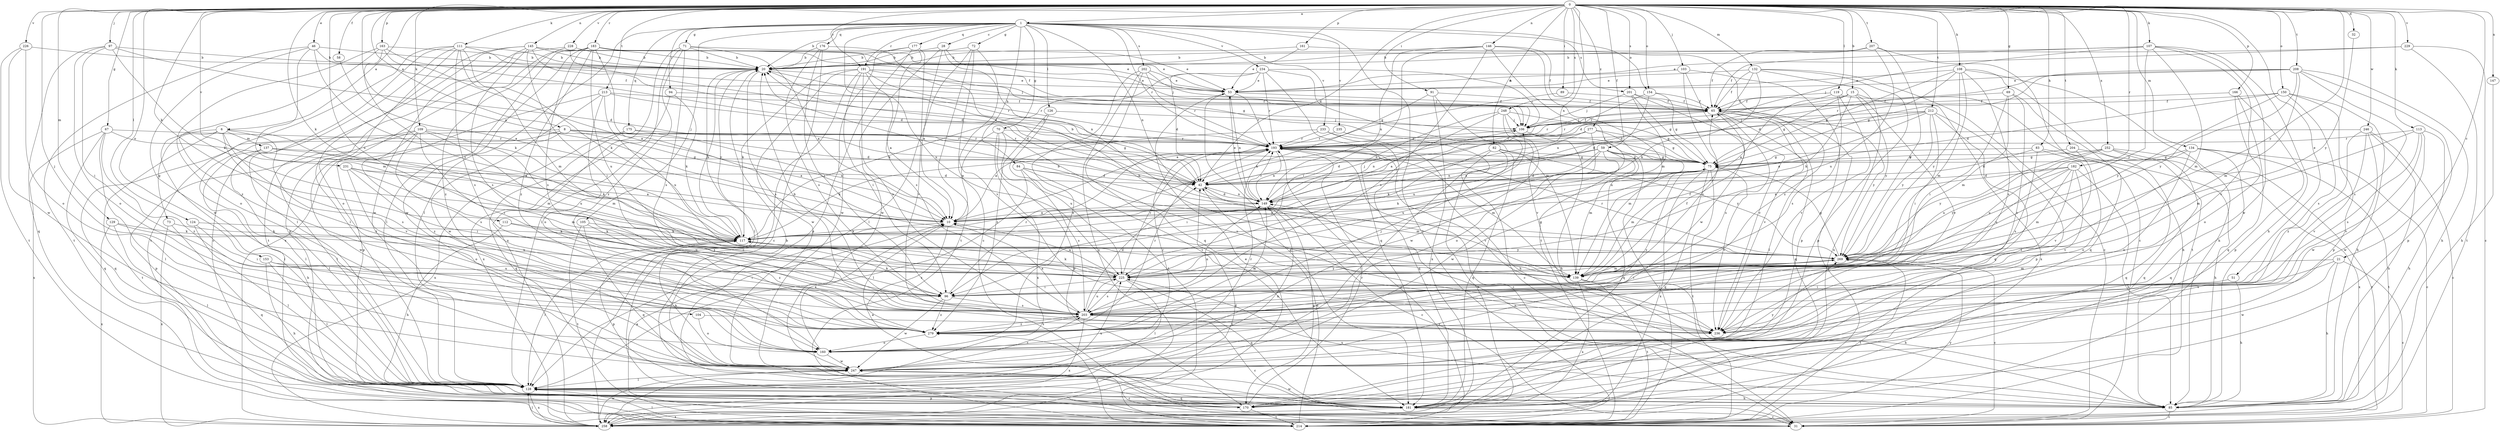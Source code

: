 strict digraph  {
0;
1;
6;
8;
10;
15;
20;
21;
28;
31;
32;
42;
46;
51;
53;
58;
59;
65;
67;
69;
70;
71;
72;
73;
75;
82;
83;
84;
85;
89;
91;
94;
96;
97;
103;
104;
105;
106;
107;
108;
109;
111;
112;
113;
117;
119;
124;
126;
128;
129;
132;
134;
137;
139;
145;
146;
147;
149;
150;
153;
154;
160;
161;
163;
166;
170;
175;
176;
177;
181;
182;
183;
191;
193;
201;
202;
203;
204;
207;
208;
212;
213;
214;
225;
226;
228;
229;
231;
233;
234;
235;
236;
246;
247;
248;
252;
258;
269;
277;
279;
0 -> 1  [label=a];
0 -> 6  [label=a];
0 -> 8  [label=a];
0 -> 10  [label=a];
0 -> 15  [label=b];
0 -> 21  [label=c];
0 -> 32  [label=d];
0 -> 42  [label=d];
0 -> 46  [label=e];
0 -> 51  [label=e];
0 -> 58  [label=f];
0 -> 59  [label=f];
0 -> 67  [label=g];
0 -> 69  [label=g];
0 -> 82  [label=h];
0 -> 83  [label=h];
0 -> 89  [label=i];
0 -> 91  [label=i];
0 -> 97  [label=j];
0 -> 103  [label=j];
0 -> 104  [label=j];
0 -> 107  [label=k];
0 -> 108  [label=k];
0 -> 109  [label=k];
0 -> 111  [label=k];
0 -> 112  [label=k];
0 -> 113  [label=k];
0 -> 117  [label=k];
0 -> 119  [label=l];
0 -> 124  [label=l];
0 -> 129  [label=m];
0 -> 132  [label=m];
0 -> 134  [label=m];
0 -> 145  [label=n];
0 -> 146  [label=n];
0 -> 147  [label=n];
0 -> 149  [label=n];
0 -> 150  [label=o];
0 -> 153  [label=o];
0 -> 154  [label=o];
0 -> 161  [label=p];
0 -> 163  [label=p];
0 -> 166  [label=p];
0 -> 182  [label=r];
0 -> 183  [label=r];
0 -> 191  [label=r];
0 -> 201  [label=s];
0 -> 204  [label=t];
0 -> 207  [label=t];
0 -> 208  [label=t];
0 -> 212  [label=t];
0 -> 213  [label=t];
0 -> 225  [label=u];
0 -> 226  [label=v];
0 -> 228  [label=v];
0 -> 229  [label=v];
0 -> 231  [label=v];
0 -> 246  [label=w];
0 -> 248  [label=x];
0 -> 252  [label=x];
0 -> 269  [label=y];
0 -> 277  [label=z];
1 -> 20  [label=b];
1 -> 28  [label=c];
1 -> 70  [label=g];
1 -> 71  [label=g];
1 -> 72  [label=g];
1 -> 84  [label=h];
1 -> 94  [label=i];
1 -> 105  [label=j];
1 -> 126  [label=l];
1 -> 128  [label=l];
1 -> 149  [label=n];
1 -> 154  [label=o];
1 -> 175  [label=q];
1 -> 176  [label=q];
1 -> 177  [label=q];
1 -> 191  [label=r];
1 -> 193  [label=r];
1 -> 201  [label=s];
1 -> 202  [label=s];
1 -> 214  [label=t];
1 -> 225  [label=u];
1 -> 233  [label=v];
1 -> 234  [label=v];
1 -> 235  [label=v];
6 -> 73  [label=g];
6 -> 128  [label=l];
6 -> 137  [label=m];
6 -> 139  [label=m];
6 -> 203  [label=s];
6 -> 214  [label=t];
6 -> 236  [label=v];
6 -> 279  [label=z];
8 -> 10  [label=a];
8 -> 42  [label=d];
8 -> 75  [label=g];
8 -> 128  [label=l];
8 -> 181  [label=q];
8 -> 193  [label=r];
8 -> 247  [label=w];
10 -> 117  [label=k];
10 -> 279  [label=z];
15 -> 42  [label=d];
15 -> 65  [label=f];
15 -> 75  [label=g];
15 -> 117  [label=k];
15 -> 236  [label=v];
15 -> 258  [label=x];
15 -> 269  [label=y];
20 -> 53  [label=e];
20 -> 128  [label=l];
20 -> 193  [label=r];
20 -> 203  [label=s];
20 -> 258  [label=x];
21 -> 31  [label=c];
21 -> 85  [label=h];
21 -> 139  [label=m];
21 -> 203  [label=s];
21 -> 247  [label=w];
28 -> 10  [label=a];
28 -> 20  [label=b];
28 -> 106  [label=j];
28 -> 149  [label=n];
28 -> 247  [label=w];
32 -> 269  [label=y];
42 -> 20  [label=b];
42 -> 139  [label=m];
42 -> 149  [label=n];
46 -> 20  [label=b];
46 -> 65  [label=f];
46 -> 117  [label=k];
46 -> 139  [label=m];
46 -> 214  [label=t];
46 -> 247  [label=w];
51 -> 85  [label=h];
51 -> 96  [label=i];
53 -> 65  [label=f];
53 -> 149  [label=n];
53 -> 181  [label=q];
53 -> 193  [label=r];
58 -> 10  [label=a];
59 -> 42  [label=d];
59 -> 75  [label=g];
59 -> 117  [label=k];
59 -> 139  [label=m];
59 -> 149  [label=n];
59 -> 181  [label=q];
59 -> 214  [label=t];
59 -> 225  [label=u];
59 -> 247  [label=w];
65 -> 106  [label=j];
65 -> 128  [label=l];
65 -> 181  [label=q];
65 -> 193  [label=r];
65 -> 203  [label=s];
65 -> 236  [label=v];
65 -> 269  [label=y];
67 -> 10  [label=a];
67 -> 128  [label=l];
67 -> 181  [label=q];
67 -> 193  [label=r];
67 -> 258  [label=x];
67 -> 279  [label=z];
69 -> 65  [label=f];
69 -> 96  [label=i];
69 -> 139  [label=m];
69 -> 181  [label=q];
69 -> 236  [label=v];
70 -> 10  [label=a];
70 -> 170  [label=p];
70 -> 193  [label=r];
70 -> 225  [label=u];
70 -> 236  [label=v];
70 -> 258  [label=x];
71 -> 10  [label=a];
71 -> 20  [label=b];
71 -> 53  [label=e];
71 -> 128  [label=l];
71 -> 203  [label=s];
71 -> 258  [label=x];
71 -> 279  [label=z];
72 -> 20  [label=b];
72 -> 31  [label=c];
72 -> 128  [label=l];
72 -> 214  [label=t];
72 -> 236  [label=v];
73 -> 117  [label=k];
73 -> 181  [label=q];
73 -> 258  [label=x];
75 -> 42  [label=d];
75 -> 117  [label=k];
75 -> 139  [label=m];
75 -> 181  [label=q];
75 -> 214  [label=t];
75 -> 236  [label=v];
75 -> 258  [label=x];
75 -> 279  [label=z];
82 -> 75  [label=g];
82 -> 96  [label=i];
82 -> 128  [label=l];
82 -> 181  [label=q];
82 -> 258  [label=x];
82 -> 269  [label=y];
83 -> 42  [label=d];
83 -> 75  [label=g];
83 -> 85  [label=h];
83 -> 203  [label=s];
83 -> 236  [label=v];
84 -> 42  [label=d];
84 -> 128  [label=l];
84 -> 203  [label=s];
84 -> 236  [label=v];
84 -> 269  [label=y];
85 -> 31  [label=c];
85 -> 149  [label=n];
85 -> 225  [label=u];
89 -> 10  [label=a];
89 -> 65  [label=f];
91 -> 65  [label=f];
91 -> 117  [label=k];
91 -> 236  [label=v];
91 -> 258  [label=x];
94 -> 65  [label=f];
94 -> 117  [label=k];
94 -> 258  [label=x];
96 -> 65  [label=f];
96 -> 117  [label=k];
96 -> 193  [label=r];
96 -> 203  [label=s];
96 -> 247  [label=w];
96 -> 279  [label=z];
97 -> 20  [label=b];
97 -> 42  [label=d];
97 -> 96  [label=i];
97 -> 117  [label=k];
97 -> 160  [label=o];
97 -> 181  [label=q];
103 -> 53  [label=e];
103 -> 170  [label=p];
103 -> 203  [label=s];
103 -> 247  [label=w];
104 -> 160  [label=o];
104 -> 236  [label=v];
105 -> 117  [label=k];
105 -> 181  [label=q];
105 -> 214  [label=t];
105 -> 279  [label=z];
106 -> 65  [label=f];
106 -> 85  [label=h];
106 -> 193  [label=r];
107 -> 20  [label=b];
107 -> 65  [label=f];
107 -> 85  [label=h];
107 -> 106  [label=j];
107 -> 139  [label=m];
107 -> 236  [label=v];
107 -> 247  [label=w];
107 -> 269  [label=y];
108 -> 42  [label=d];
108 -> 53  [label=e];
108 -> 75  [label=g];
108 -> 85  [label=h];
108 -> 139  [label=m];
108 -> 203  [label=s];
108 -> 214  [label=t];
108 -> 269  [label=y];
109 -> 96  [label=i];
109 -> 128  [label=l];
109 -> 139  [label=m];
109 -> 170  [label=p];
109 -> 193  [label=r];
109 -> 203  [label=s];
109 -> 225  [label=u];
109 -> 279  [label=z];
111 -> 20  [label=b];
111 -> 31  [label=c];
111 -> 106  [label=j];
111 -> 117  [label=k];
111 -> 128  [label=l];
111 -> 139  [label=m];
111 -> 160  [label=o];
111 -> 203  [label=s];
111 -> 214  [label=t];
112 -> 85  [label=h];
112 -> 117  [label=k];
112 -> 225  [label=u];
113 -> 85  [label=h];
113 -> 139  [label=m];
113 -> 193  [label=r];
113 -> 203  [label=s];
113 -> 236  [label=v];
113 -> 247  [label=w];
117 -> 20  [label=b];
117 -> 128  [label=l];
117 -> 170  [label=p];
117 -> 269  [label=y];
119 -> 10  [label=a];
119 -> 65  [label=f];
119 -> 85  [label=h];
119 -> 203  [label=s];
119 -> 236  [label=v];
124 -> 96  [label=i];
124 -> 117  [label=k];
124 -> 128  [label=l];
126 -> 106  [label=j];
126 -> 214  [label=t];
126 -> 279  [label=z];
128 -> 85  [label=h];
128 -> 149  [label=n];
128 -> 170  [label=p];
128 -> 181  [label=q];
128 -> 225  [label=u];
128 -> 258  [label=x];
129 -> 117  [label=k];
129 -> 128  [label=l];
129 -> 225  [label=u];
129 -> 258  [label=x];
132 -> 31  [label=c];
132 -> 42  [label=d];
132 -> 53  [label=e];
132 -> 65  [label=f];
132 -> 117  [label=k];
132 -> 170  [label=p];
132 -> 258  [label=x];
134 -> 31  [label=c];
134 -> 75  [label=g];
134 -> 160  [label=o];
134 -> 181  [label=q];
134 -> 214  [label=t];
134 -> 225  [label=u];
137 -> 75  [label=g];
137 -> 85  [label=h];
137 -> 117  [label=k];
137 -> 128  [label=l];
139 -> 20  [label=b];
139 -> 65  [label=f];
139 -> 85  [label=h];
139 -> 214  [label=t];
139 -> 258  [label=x];
145 -> 20  [label=b];
145 -> 42  [label=d];
145 -> 53  [label=e];
145 -> 65  [label=f];
145 -> 96  [label=i];
145 -> 128  [label=l];
145 -> 203  [label=s];
145 -> 214  [label=t];
145 -> 247  [label=w];
146 -> 20  [label=b];
146 -> 65  [label=f];
146 -> 96  [label=i];
146 -> 139  [label=m];
146 -> 149  [label=n];
146 -> 203  [label=s];
146 -> 214  [label=t];
147 -> 85  [label=h];
149 -> 10  [label=a];
149 -> 31  [label=c];
149 -> 42  [label=d];
149 -> 53  [label=e];
149 -> 106  [label=j];
149 -> 170  [label=p];
149 -> 193  [label=r];
150 -> 42  [label=d];
150 -> 65  [label=f];
150 -> 85  [label=h];
150 -> 170  [label=p];
150 -> 203  [label=s];
150 -> 269  [label=y];
153 -> 85  [label=h];
153 -> 96  [label=i];
153 -> 128  [label=l];
153 -> 225  [label=u];
154 -> 65  [label=f];
154 -> 75  [label=g];
154 -> 149  [label=n];
154 -> 193  [label=r];
160 -> 10  [label=a];
160 -> 193  [label=r];
160 -> 247  [label=w];
161 -> 20  [label=b];
161 -> 53  [label=e];
161 -> 279  [label=z];
163 -> 10  [label=a];
163 -> 20  [label=b];
163 -> 42  [label=d];
163 -> 160  [label=o];
163 -> 269  [label=y];
163 -> 279  [label=z];
166 -> 65  [label=f];
166 -> 160  [label=o];
166 -> 170  [label=p];
166 -> 181  [label=q];
170 -> 10  [label=a];
170 -> 193  [label=r];
170 -> 214  [label=t];
175 -> 10  [label=a];
175 -> 181  [label=q];
175 -> 193  [label=r];
175 -> 258  [label=x];
176 -> 20  [label=b];
176 -> 31  [label=c];
176 -> 42  [label=d];
176 -> 96  [label=i];
176 -> 203  [label=s];
177 -> 20  [label=b];
177 -> 170  [label=p];
177 -> 203  [label=s];
177 -> 236  [label=v];
177 -> 247  [label=w];
181 -> 20  [label=b];
181 -> 31  [label=c];
181 -> 247  [label=w];
181 -> 258  [label=x];
182 -> 10  [label=a];
182 -> 42  [label=d];
182 -> 85  [label=h];
182 -> 139  [label=m];
182 -> 225  [label=u];
182 -> 236  [label=v];
182 -> 269  [label=y];
182 -> 279  [label=z];
183 -> 20  [label=b];
183 -> 53  [label=e];
183 -> 75  [label=g];
183 -> 128  [label=l];
183 -> 203  [label=s];
183 -> 225  [label=u];
183 -> 247  [label=w];
183 -> 258  [label=x];
183 -> 269  [label=y];
183 -> 279  [label=z];
191 -> 10  [label=a];
191 -> 31  [label=c];
191 -> 53  [label=e];
191 -> 75  [label=g];
191 -> 96  [label=i];
191 -> 117  [label=k];
191 -> 193  [label=r];
191 -> 203  [label=s];
191 -> 247  [label=w];
193 -> 31  [label=c];
193 -> 75  [label=g];
193 -> 117  [label=k];
193 -> 139  [label=m];
193 -> 149  [label=n];
193 -> 236  [label=v];
201 -> 65  [label=f];
201 -> 75  [label=g];
201 -> 106  [label=j];
201 -> 225  [label=u];
201 -> 236  [label=v];
202 -> 53  [label=e];
202 -> 106  [label=j];
202 -> 160  [label=o];
202 -> 181  [label=q];
202 -> 193  [label=r];
202 -> 258  [label=x];
203 -> 10  [label=a];
203 -> 20  [label=b];
203 -> 31  [label=c];
203 -> 42  [label=d];
203 -> 149  [label=n];
203 -> 225  [label=u];
203 -> 236  [label=v];
203 -> 258  [label=x];
203 -> 279  [label=z];
204 -> 75  [label=g];
204 -> 160  [label=o];
204 -> 181  [label=q];
207 -> 20  [label=b];
207 -> 31  [label=c];
207 -> 65  [label=f];
207 -> 225  [label=u];
207 -> 269  [label=y];
208 -> 53  [label=e];
208 -> 75  [label=g];
208 -> 85  [label=h];
208 -> 139  [label=m];
208 -> 170  [label=p];
208 -> 193  [label=r];
208 -> 203  [label=s];
208 -> 269  [label=y];
212 -> 10  [label=a];
212 -> 42  [label=d];
212 -> 96  [label=i];
212 -> 106  [label=j];
212 -> 170  [label=p];
212 -> 181  [label=q];
212 -> 193  [label=r];
212 -> 269  [label=y];
213 -> 42  [label=d];
213 -> 65  [label=f];
213 -> 160  [label=o];
213 -> 170  [label=p];
213 -> 225  [label=u];
213 -> 247  [label=w];
214 -> 10  [label=a];
214 -> 42  [label=d];
214 -> 65  [label=f];
214 -> 128  [label=l];
214 -> 193  [label=r];
214 -> 269  [label=y];
214 -> 279  [label=z];
225 -> 10  [label=a];
225 -> 75  [label=g];
225 -> 96  [label=i];
225 -> 117  [label=k];
225 -> 128  [label=l];
225 -> 181  [label=q];
225 -> 193  [label=r];
225 -> 203  [label=s];
225 -> 269  [label=y];
226 -> 20  [label=b];
226 -> 160  [label=o];
226 -> 214  [label=t];
226 -> 247  [label=w];
228 -> 20  [label=b];
228 -> 42  [label=d];
228 -> 170  [label=p];
228 -> 279  [label=z];
229 -> 20  [label=b];
229 -> 31  [label=c];
229 -> 53  [label=e];
229 -> 214  [label=t];
231 -> 10  [label=a];
231 -> 42  [label=d];
231 -> 96  [label=i];
231 -> 139  [label=m];
231 -> 160  [label=o];
233 -> 10  [label=a];
233 -> 85  [label=h];
233 -> 181  [label=q];
233 -> 193  [label=r];
234 -> 42  [label=d];
234 -> 53  [label=e];
234 -> 106  [label=j];
234 -> 117  [label=k];
234 -> 139  [label=m];
234 -> 181  [label=q];
234 -> 193  [label=r];
235 -> 31  [label=c];
235 -> 193  [label=r];
246 -> 31  [label=c];
246 -> 85  [label=h];
246 -> 193  [label=r];
246 -> 236  [label=v];
246 -> 247  [label=w];
246 -> 279  [label=z];
247 -> 31  [label=c];
247 -> 117  [label=k];
247 -> 128  [label=l];
247 -> 193  [label=r];
247 -> 203  [label=s];
247 -> 269  [label=y];
248 -> 10  [label=a];
248 -> 75  [label=g];
248 -> 106  [label=j];
248 -> 149  [label=n];
248 -> 225  [label=u];
248 -> 247  [label=w];
252 -> 75  [label=g];
252 -> 181  [label=q];
252 -> 214  [label=t];
252 -> 225  [label=u];
252 -> 258  [label=x];
252 -> 269  [label=y];
258 -> 42  [label=d];
258 -> 53  [label=e];
258 -> 128  [label=l];
258 -> 247  [label=w];
269 -> 20  [label=b];
269 -> 31  [label=c];
269 -> 75  [label=g];
269 -> 96  [label=i];
269 -> 139  [label=m];
269 -> 193  [label=r];
269 -> 214  [label=t];
269 -> 225  [label=u];
277 -> 10  [label=a];
277 -> 75  [label=g];
277 -> 139  [label=m];
277 -> 149  [label=n];
277 -> 160  [label=o];
277 -> 193  [label=r];
279 -> 106  [label=j];
279 -> 149  [label=n];
279 -> 160  [label=o];
279 -> 193  [label=r];
279 -> 203  [label=s];
}
